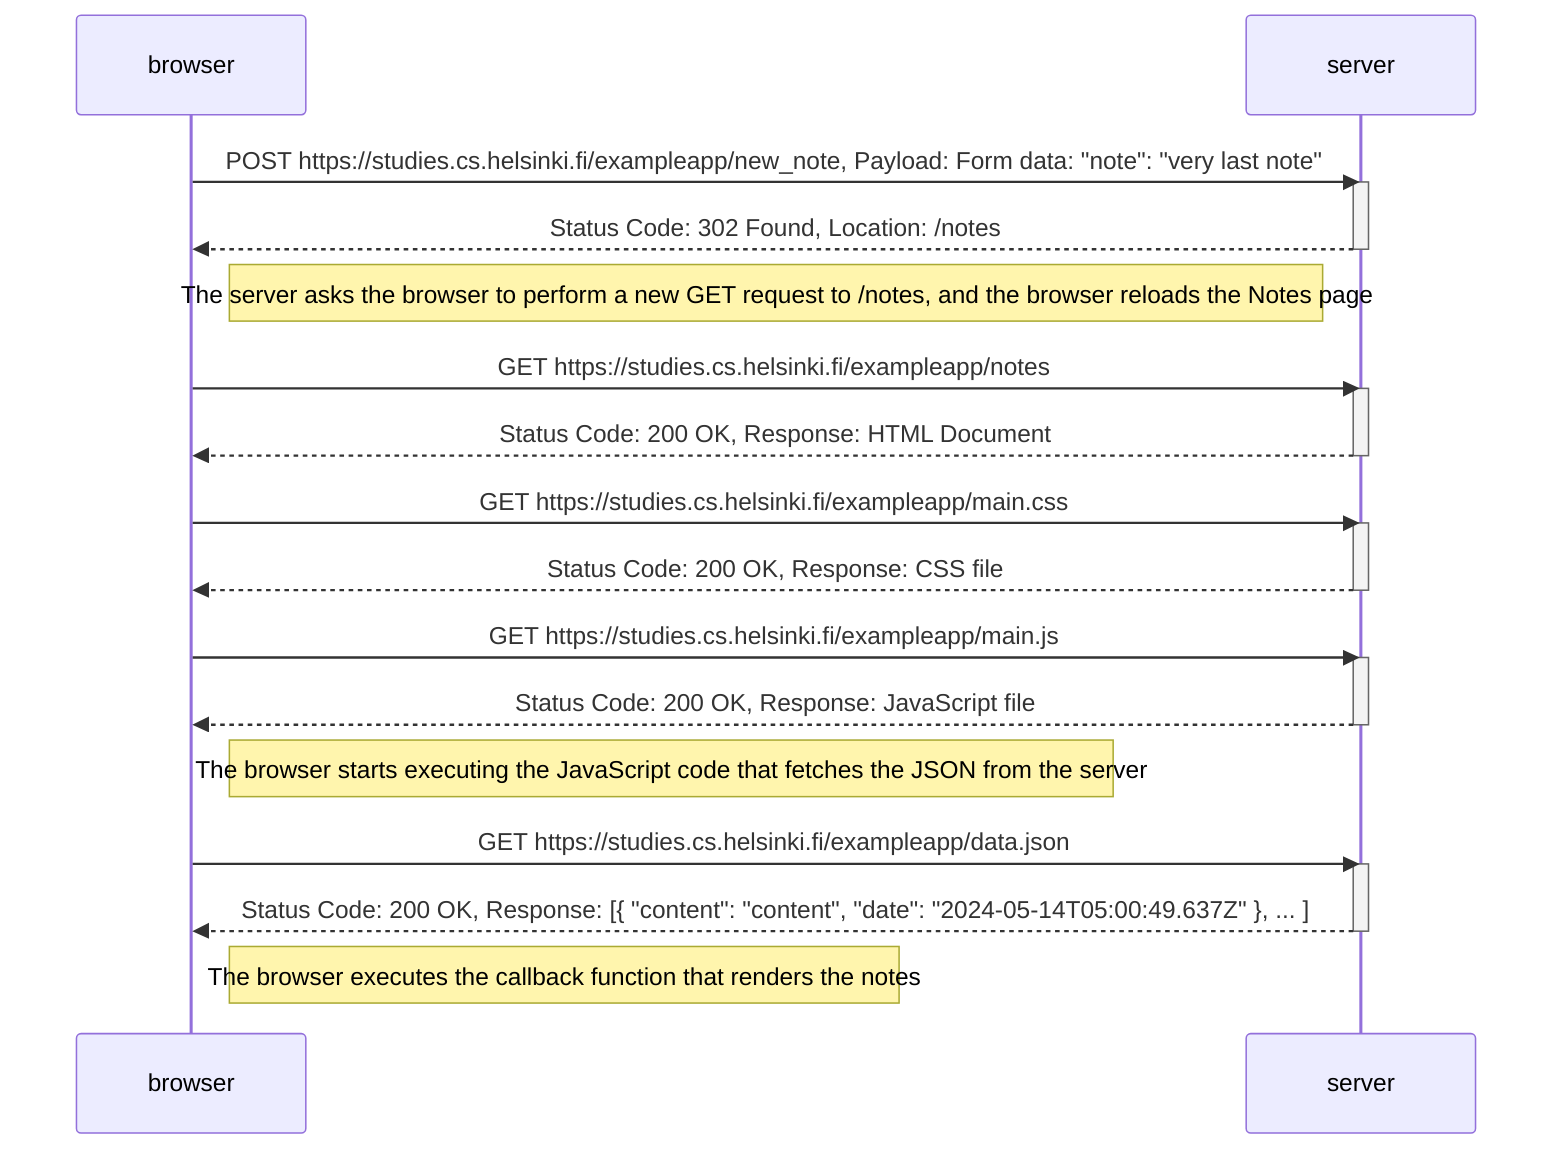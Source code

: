 sequenceDiagram
    participant browser
    participant server

    browser->>server: POST https://studies.cs.helsinki.fi/exampleapp/new_note, Payload: Form data: "note": "very last note"
    activate server
    server-->>browser: Status Code: 302 Found, Location: /notes
    deactivate server

    Note right of browser: The server asks the browser to perform a new GET request to /notes, and the browser reloads the Notes page

    browser->>server: GET https://studies.cs.helsinki.fi/exampleapp/notes
    activate server
    server-->>browser: Status Code: 200 OK, Response: HTML Document
    deactivate server

    browser->>server: GET https://studies.cs.helsinki.fi/exampleapp/main.css
    activate server
    server-->>browser: Status Code: 200 OK, Response: CSS file
    deactivate server

    browser->>server: GET https://studies.cs.helsinki.fi/exampleapp/main.js
    activate server
    server-->>browser: Status Code: 200 OK, Response: JavaScript file
    deactivate server

    Note right of browser: The browser starts executing the JavaScript code that fetches the JSON from the server

    browser->>server: GET https://studies.cs.helsinki.fi/exampleapp/data.json
    activate server
    server-->>browser: Status Code: 200 OK, Response: [{ "content": "content", "date": "2024-05-14T05:00:49.637Z" }, ... ]
    deactivate server

    Note right of browser: The browser executes the callback function that renders the notes